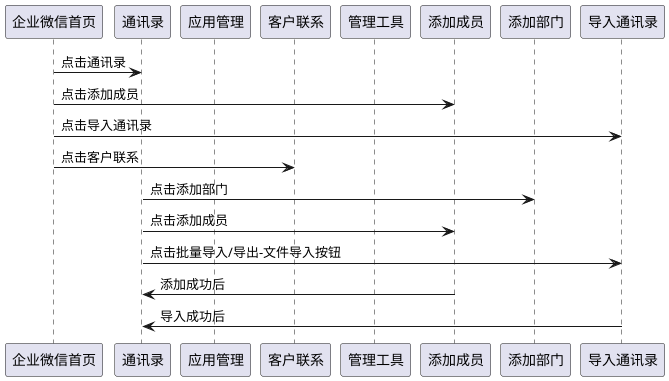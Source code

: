 @startuml

participant 企业微信首页 as main

participant 通讯录 as contact

participant 应用管理 as ApplicationManagement

participant 客户联系 as CustomerContact

participant 管理工具 as managementTool

participant 添加成员 as add_member

participant 添加部门 as add_department

participant 导入通讯录 as import_addressBook



main -> contact: 点击通讯录

main -> add_member: 点击添加成员

main -> import_addressBook: 点击导入通讯录

main -> CustomerContact: 点击客户联系

contact -> add_department: 点击添加部门

contact -> add_member: 点击添加成员

contact -> import_addressBook :点击批量导入/导出-文件导入按钮

add_member -> contact: 添加成功后

import_addressBook -> contact: 导入成功后

@enduml
